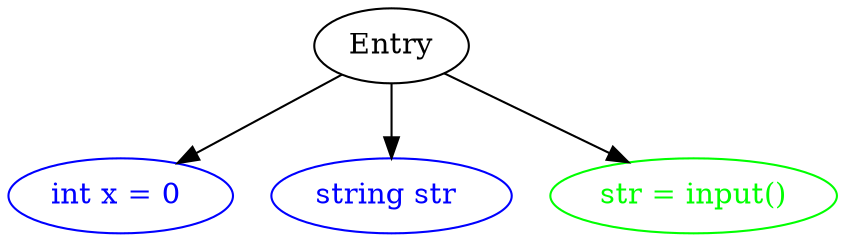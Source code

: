 digraph sdg {
	graph [rankdir=TB]
	Entry [color=black fontcolor=black]
	"int x = 0 " [color=blue fontcolor=blue]
	Entry -> "int x = 0 "
	"string str " [color=blue fontcolor=blue]
	Entry -> "string str "
	"str = input()" [color=green fontcolor=green]
	Entry -> "str = input()"
}
